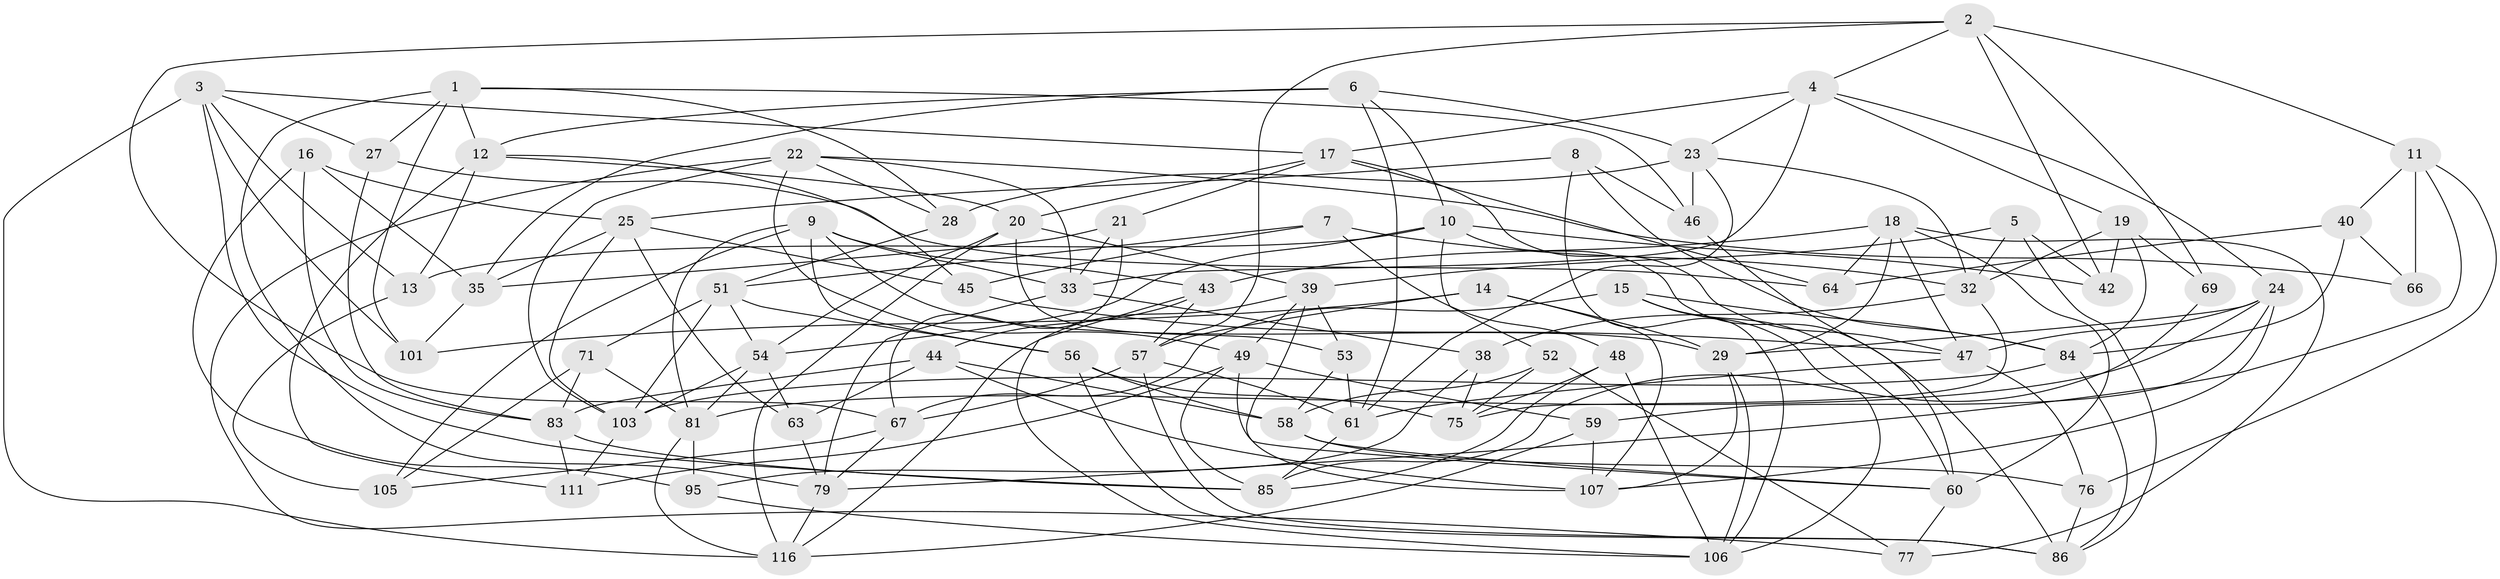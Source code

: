 // Generated by graph-tools (version 1.1) at 2025/24/03/03/25 07:24:27]
// undirected, 75 vertices, 190 edges
graph export_dot {
graph [start="1"]
  node [color=gray90,style=filled];
  1 [super="+108"];
  2 [super="+36"];
  3 [super="+110"];
  4 [super="+30"];
  5;
  6 [super="+26"];
  7;
  8;
  9 [super="+34"];
  10 [super="+73"];
  11 [super="+68"];
  12 [super="+78"];
  13;
  14;
  15;
  16;
  17 [super="+55"];
  18 [super="+31"];
  19 [super="+80"];
  20 [super="+41"];
  21;
  22 [super="+90"];
  23 [super="+112"];
  24 [super="+99"];
  25 [super="+96"];
  27;
  28;
  29 [super="+109"];
  32 [super="+37"];
  33 [super="+50"];
  35 [super="+65"];
  38;
  39 [super="+89"];
  40;
  42;
  43 [super="+72"];
  44 [super="+70"];
  45;
  46;
  47 [super="+62"];
  48;
  49 [super="+97"];
  51 [super="+94"];
  52;
  53;
  54 [super="+82"];
  56 [super="+74"];
  57 [super="+113"];
  58 [super="+102"];
  59;
  60 [super="+88"];
  61 [super="+100"];
  63;
  64;
  66;
  67 [super="+91"];
  69;
  71;
  75 [super="+114"];
  76;
  77;
  79 [super="+93"];
  81 [super="+98"];
  83 [super="+92"];
  84 [super="+87"];
  85 [super="+115"];
  86 [super="+104"];
  95;
  101;
  103 [super="+118"];
  105;
  106 [super="+119"];
  107 [super="+117"];
  111;
  116 [super="+120"];
  1 -- 101;
  1 -- 28;
  1 -- 46;
  1 -- 27;
  1 -- 12;
  1 -- 79;
  2 -- 67;
  2 -- 42;
  2 -- 11;
  2 -- 57;
  2 -- 69;
  2 -- 4;
  3 -- 17;
  3 -- 101;
  3 -- 13;
  3 -- 27;
  3 -- 116;
  3 -- 85;
  4 -- 24;
  4 -- 17;
  4 -- 23;
  4 -- 33;
  4 -- 19;
  5 -- 86;
  5 -- 42;
  5 -- 32;
  5 -- 39;
  6 -- 61;
  6 -- 35 [weight=2];
  6 -- 12;
  6 -- 23;
  6 -- 10;
  7 -- 48;
  7 -- 45;
  7 -- 32;
  7 -- 51;
  8 -- 46;
  8 -- 106;
  8 -- 84;
  8 -- 25;
  9 -- 33;
  9 -- 81;
  9 -- 43;
  9 -- 29;
  9 -- 105;
  9 -- 56;
  10 -- 13;
  10 -- 54;
  10 -- 42;
  10 -- 86;
  10 -- 52;
  11 -- 66 [weight=2];
  11 -- 76;
  11 -- 40;
  11 -- 79;
  12 -- 20;
  12 -- 111;
  12 -- 45;
  12 -- 13;
  13 -- 105;
  14 -- 101;
  14 -- 29;
  14 -- 57;
  14 -- 107;
  15 -- 84;
  15 -- 67;
  15 -- 60;
  15 -- 106;
  16 -- 25;
  16 -- 95;
  16 -- 83;
  16 -- 35;
  17 -- 21;
  17 -- 20;
  17 -- 64;
  17 -- 47;
  18 -- 60;
  18 -- 64;
  18 -- 77;
  18 -- 29;
  18 -- 47;
  18 -- 43;
  19 -- 69 [weight=2];
  19 -- 32;
  19 -- 42;
  19 -- 84;
  20 -- 116;
  20 -- 54;
  20 -- 53;
  20 -- 39;
  21 -- 67;
  21 -- 35;
  21 -- 33;
  22 -- 77;
  22 -- 33;
  22 -- 49;
  22 -- 66;
  22 -- 28;
  22 -- 103;
  23 -- 61;
  23 -- 46;
  23 -- 32;
  23 -- 28;
  24 -- 107;
  24 -- 59;
  24 -- 29;
  24 -- 47;
  24 -- 81;
  25 -- 45;
  25 -- 35;
  25 -- 63;
  25 -- 103;
  27 -- 64;
  27 -- 83;
  28 -- 51;
  29 -- 107;
  29 -- 106;
  32 -- 38;
  32 -- 75;
  33 -- 38;
  33 -- 79;
  35 -- 101;
  38 -- 95;
  38 -- 75;
  39 -- 49;
  39 -- 107;
  39 -- 116;
  39 -- 53;
  40 -- 66;
  40 -- 64;
  40 -- 84;
  43 -- 44 [weight=2];
  43 -- 57;
  43 -- 106;
  44 -- 63;
  44 -- 58;
  44 -- 83;
  44 -- 107;
  45 -- 47;
  46 -- 60;
  47 -- 61;
  47 -- 76;
  48 -- 85;
  48 -- 75;
  48 -- 106;
  49 -- 85;
  49 -- 59;
  49 -- 60;
  49 -- 111;
  51 -- 71;
  51 -- 54;
  51 -- 56;
  51 -- 103;
  52 -- 75;
  52 -- 58;
  52 -- 77;
  53 -- 58;
  53 -- 61;
  54 -- 81;
  54 -- 63;
  54 -- 103;
  56 -- 75 [weight=2];
  56 -- 58;
  56 -- 86;
  57 -- 67;
  57 -- 61;
  57 -- 86;
  58 -- 60;
  58 -- 76;
  59 -- 116;
  59 -- 107;
  60 -- 77;
  61 -- 85;
  63 -- 79;
  67 -- 105;
  67 -- 79;
  69 -- 85;
  71 -- 105;
  71 -- 83;
  71 -- 81;
  76 -- 86;
  79 -- 116;
  81 -- 95;
  81 -- 116;
  83 -- 111;
  83 -- 85;
  84 -- 103;
  84 -- 86;
  95 -- 106;
  103 -- 111;
}
